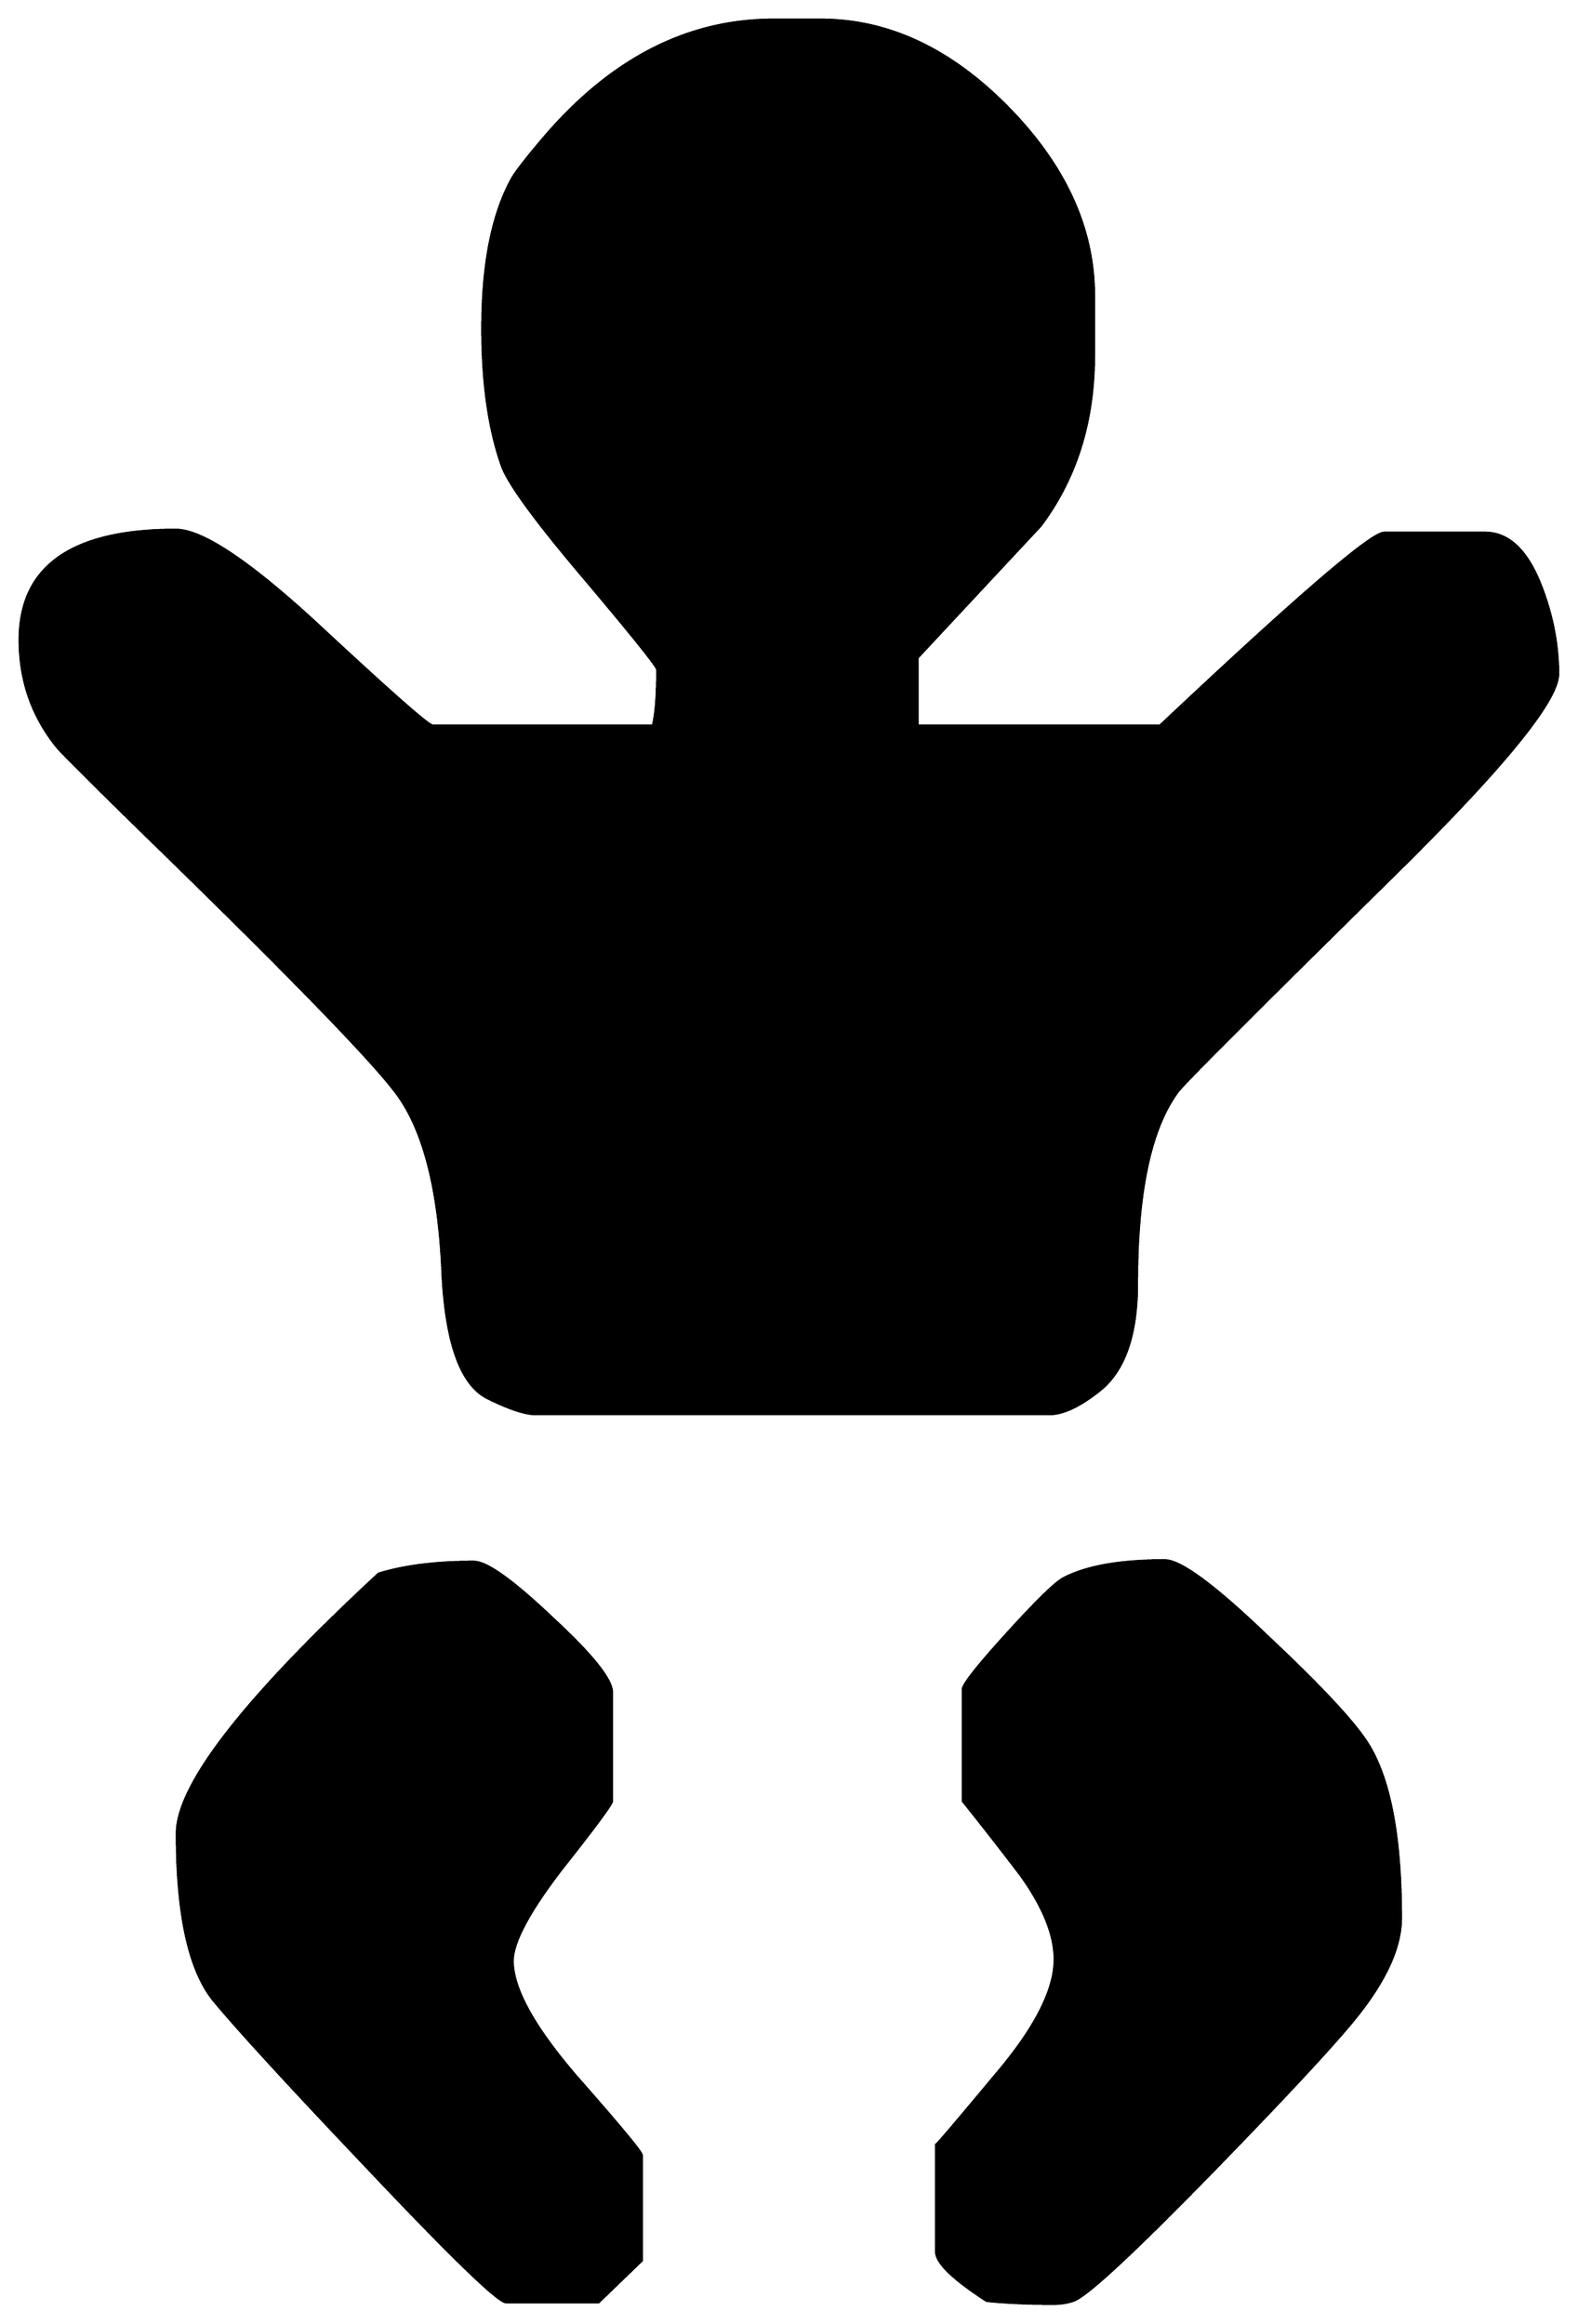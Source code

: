 


\begin{tikzpicture}[y=0.80pt, x=0.80pt, yscale=-1.0, xscale=1.0, inner sep=0pt, outer sep=0pt]
\begin{scope}[shift={(100.0,1575.0)},nonzero rule]
  \path[draw=.,fill=.,line width=1.600pt] (1137.0,-780.0) ..
    controls (1137.0,-762.0) and (1099.333,-716.0) ..
    (1024.0,-642.0) .. controls (934.0,-553.333) and
    (886.333,-505.667) .. (881.0,-499.0) .. controls (862.333,-474.333)
    and (853.0,-431.0) .. (853.0,-369.0) .. controls
    (853.0,-334.333) and (844.667,-310.333) .. (828.0,-297.0) ..
    controls (814.667,-286.333) and (803.333,-281.0) .. (794.0,-281.0)
    -- (448.0,-281.0) .. controls (440.667,-281.0) and
    (429.667,-284.667) .. (415.0,-292.0) .. controls (397.0,-301.333)
    and (387.0,-330.333) .. (385.0,-379.0) .. controls
    (382.333,-435.667) and (371.333,-476.0) .. (352.0,-500.0) ..
    controls (333.333,-524.0) and (276.0,-582.667) .. (180.0,-676.0)
    .. controls (146.0,-709.333) and (127.667,-727.667) ..
    (125.0,-731.0) .. controls (108.333,-751.667) and (100.0,-775.667)
    .. (100.0,-803.0) .. controls (100.0,-852.333) and
    (135.0,-877.0) .. (205.0,-877.0) .. controls (223.0,-877.0)
    and (255.667,-855.0) .. (303.0,-811.0) .. controls
    (350.333,-767.0) and (375.333,-745.0) .. (378.0,-745.0) --
    (527.0,-745.0) .. controls (529.0,-753.0) and (530.0,-765.667)
    .. (530.0,-783.0) .. controls (530.0,-785.0) and
    (514.0,-805.0) .. (482.0,-843.0) .. controls (448.0,-883.0)
    and (429.0,-909.0) .. (425.0,-921.0) .. controls
    (416.333,-945.667) and (412.0,-976.333) .. (412.0,-1013.0) ..
    controls (412.0,-1056.333) and (418.667,-1090.0) ..
    (432.0,-1114.0) .. controls (434.667,-1118.667) and
    (441.667,-1127.667) .. (453.0,-1141.0) .. controls
    (498.333,-1194.333) and (550.0,-1221.0) .. (608.0,-1221.0) --
    (640.0,-1221.0) .. controls (685.333,-1221.0) and
    (727.333,-1201.333) .. (766.0,-1162.0) .. controls
    (804.667,-1122.667) and (824.0,-1080.333) .. (824.0,-1035.0) --
    (824.0,-995.0) .. controls (824.0,-950.333) and (812.0,-912.0)
    .. (788.0,-880.0) .. controls (760.0,-850.0) and
    (732.333,-820.333) .. (705.0,-791.0) -- (705.0,-745.0) --
    (869.0,-745.0) .. controls (961.0,-831.667) and
    (1011.333,-875.0) .. (1020.0,-875.0) -- (1088.0,-875.0) ..
    controls (1104.0,-875.0) and (1116.667,-862.667) ..
    (1126.0,-838.0) .. controls (1133.333,-818.667) and
    (1137.0,-799.333) .. (1137.0,-780.0) -- cycle(1031.0,59.0) ..
    controls (1031.0,79.0) and (1020.333,102.0) .. (999.0,128.0)
    .. controls (983.667,146.667) and (952.0,180.667) .. (904.0,230.0)
    .. controls (850.0,285.333) and (818.667,314.333) .. (810.0,317.0)
    .. controls (806.0,318.333) and (801.667,319.0) .. (797.0,319.0)
    .. controls (779.667,319.0) and (764.667,318.333) .. (752.0,317.0)
    .. controls (729.333,302.333) and (718.0,291.333) .. (718.0,284.0)
    -- (718.0,212.0) .. controls (718.0,212.667) and (731.333,197.0)
    .. (758.0,165.0) .. controls (784.667,133.667) and (798.0,107.667)
    .. (798.0,87.0) .. controls (798.0,70.333) and (790.333,51.333) ..
    (775.0,30.0) .. controls (762.333,13.333) and (749.333,-3.333) ..
    (736.0,-20.0) -- (736.0,-95.0) .. controls (736.0,-98.333) and
    (746.0,-111.0) .. (766.0,-133.0) .. controls (786.0,-155.0)
    and (798.667,-167.333) .. (804.0,-170.0) .. controls
    (819.333,-178.0) and (842.0,-182.0) .. (872.0,-182.0) ..
    controls (882.667,-182.0) and (906.0,-164.667) .. (942.0,-130.0)
    .. controls (975.333,-98.667) and (997.0,-75.667) ..
    (1007.0,-61.0) .. controls (1023.0,-37.667) and (1031.0,2.333)
    .. (1031.0,59.0) -- cycle(519.0,290.0) -- (490.0,318.0) --
    (428.0,318.0) .. controls (422.667,318.0) and (391.333,287.667) ..
    (334.0,227.0) .. controls (283.333,173.667) and (249.333,136.667) ..
    (232.0,116.0) .. controls (214.667,96.0) and (206.0,58.0) ..
    (206.0,2.0) .. controls (206.0,-30.667) and (251.333,-89.0) ..
    (342.0,-173.0) .. controls (359.333,-178.333) and (380.667,-181.0)
    .. (406.0,-181.0) .. controls (414.667,-181.0) and
    (432.333,-168.333) .. (459.0,-143.0) .. controls (485.667,-118.333)
    and (499.0,-101.667) .. (499.0,-93.0) -- (499.0,-20.0) ..
    controls (499.0,-18.0) and (487.667,-2.667) .. (465.0,26.0) ..
    controls (443.0,54.667) and (432.0,75.333) .. (432.0,88.0) ..
    controls (432.0,106.667) and (446.333,132.667) .. (475.0,166.0) ..
    controls (504.333,199.333) and (519.0,217.0) .. (519.0,219.0) --
    (519.0,290.0) -- cycle;
\end{scope}

\end{tikzpicture}

